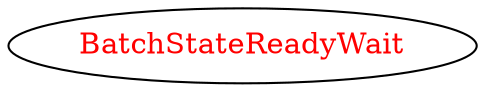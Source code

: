 digraph dependencyGraph {
 concentrate=true;
 ranksep="2.0";
 rankdir="LR"; 
 splines="ortho";
"BatchStateReadyWait" [fontcolor="red"];
}